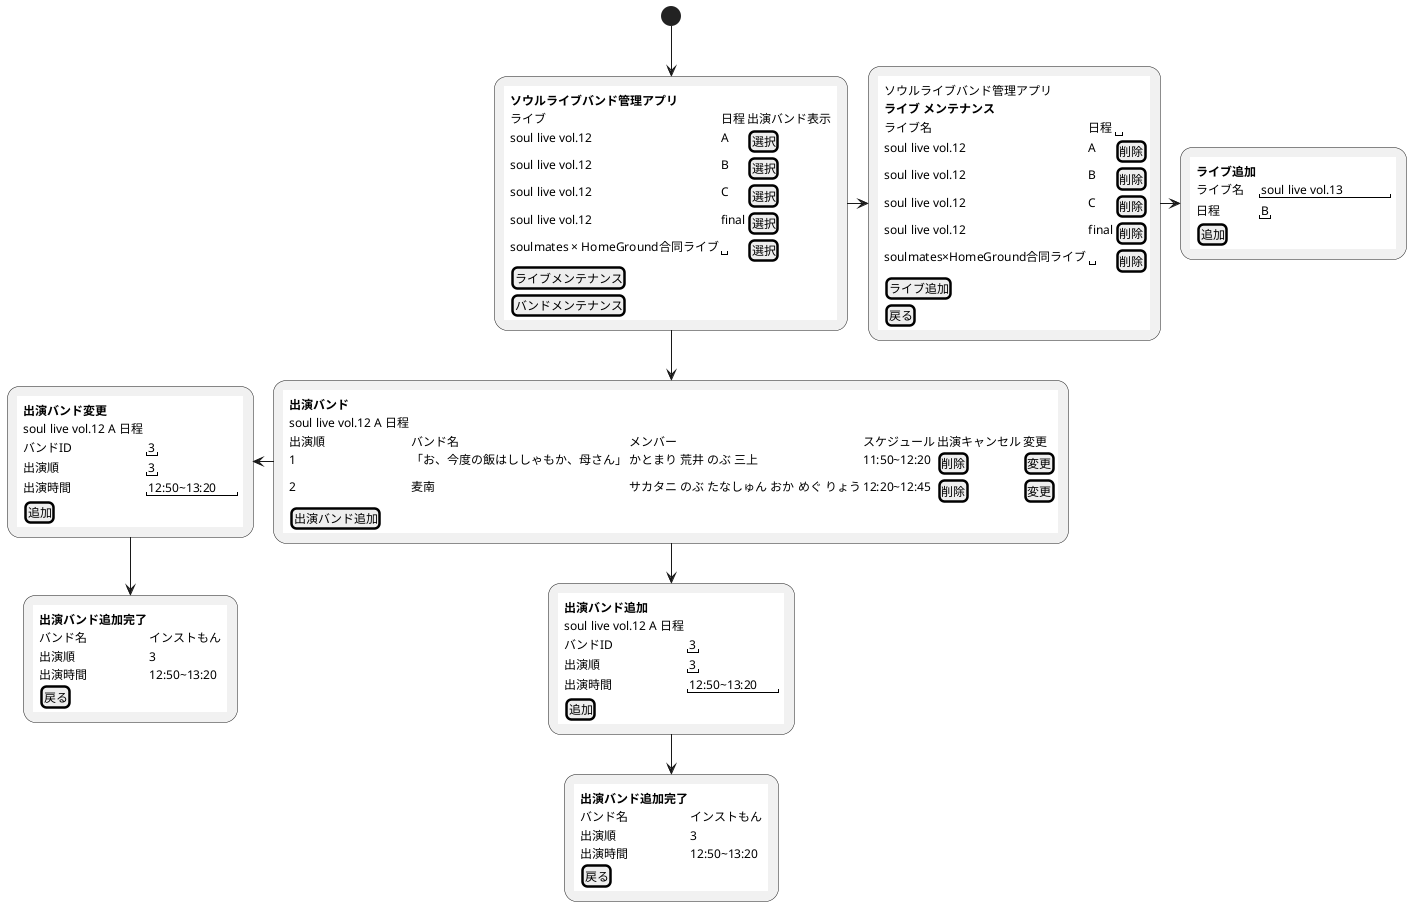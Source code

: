 @startuml name
(*) -->"
{{
    salt
    {
        <b>ソウルライブバンド管理アプリ
        ライブ|日程|出演バンド表示
        soul live vol.12|A|[選択]
        soul live vol.12|B|[選択]
        soul live vol.12|C|[選択]
        soul live vol.12|final|[選択]
        soulmates × HomeGround合同ライブ|""|[選択]
        [ライブメンテナンス]
        [バンドメンテナンス]
    }
}}
" as home

home -down->"
{{
    salt
    {
        <b>出演バンド
        soul live vol.12 A 日程
        出演順|バンド名|メンバー|スケジュール|出演キャンセル|変更
        1|「お、今度の飯はししゃもか、母さん」|かとまり 荒井 のぶ 三上|11:50~12:20|[削除]|[変更]
        2|麦南|サカタニ のぶ たなしゅん おか めぐ りょう|12:20~12:45|[削除]|[変更]
        [出演バンド追加]
    }
}}
" as show_band

show_band -down->"
{{
    salt
    {
        <b>出演バンド追加
        soul live vol.12 A 日程
        バンドID|"3"
        出演順|"3"
        出演時間|"12:50~13:20"
        [追加]
    }
}}
" as insert_band_for_live

insert_band_for_live -down->"
{{
    salt
    {
        <b>出演バンド追加完了
        バンド名|インストもん
        出演順|3
        出演時間|12:50~13:20
        [戻る]
    }
}}
" as succsess_insert_bandfor_live

show_band -left->"
{{
    salt
    {
        <b>出演バンド変更
        soul live vol.12 A 日程
        バンドID|"3"
        出演順|"3"
        出演時間|"12:50~13:20"
        [追加]
    }
}}
" as update_band_for_live

update_band_for_live -down->"
{{
    salt
    {
        <b>出演バンド追加完了
        バンド名|インストもん
        出演順|3
        出演時間|12:50~13:20
        [戻る]
    }
}}
" as succsess_update_band_for_live

home -right->"
{{
    salt
    {
        ソウルライブバンド管理アプリ
        <b>ライブ メンテナンス
        ライブ名|日程|""
        soul live vol.12|A|[削除]
        soul live vol.12|B|[削除]
        soul live vol.12|C|[削除]
        soul live vol.12|final|[削除]
        soulmates×HomeGround合同ライブ|""|[削除]
        [ライブ追加]
        [戻る]
    }
}}
" as live_mentenance

live_mentenance ->"
{{
    salt
    {
        <b>ライブ追加
        ライブ名|"soul live vol.13"
        日程|"B"
        [追加]
    }
}}
" as insert_live
@enduml